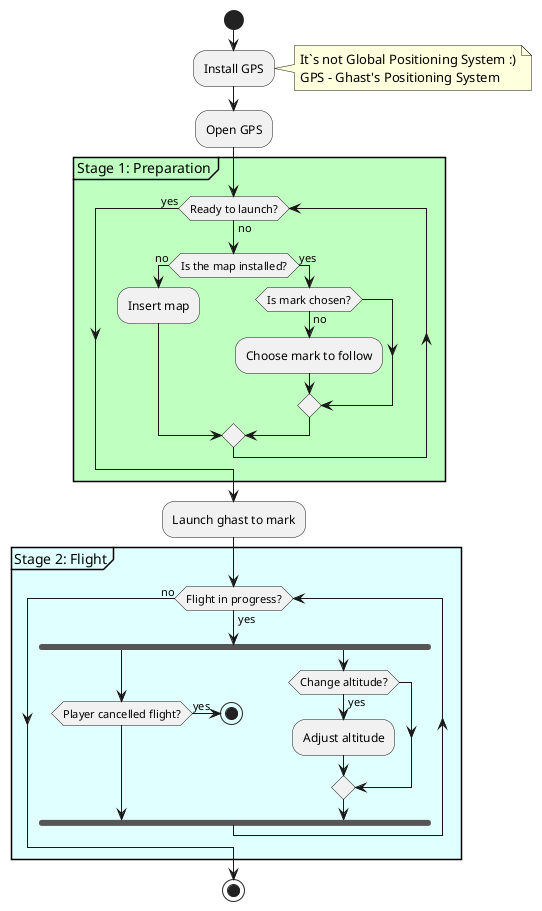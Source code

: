 @startuml
start

:Install GPS;
  note right
    It`s not Global Positioning System :)
    GPS – Ghast's Positioning System
  end note
  :Open GPS;

partition "Stage 1: Preparation" %lighten(lime, 75) {
  while (Ready to launch?) is (no)
    if (Is the map installed?) is (no) then
      :Insert map;
    else (yes)
      if (Is mark chosen?) is (no) then
        :Choose mark to follow;
      endif
    endif
  endwhile (yes)
}

:Launch ghast to mark;

partition "Stage 2: Flight" #lightcyan {

  while (Flight in progress?) is (yes)
    fork
      if (Player cancelled flight?) then (yes)
        stop
      endif
    fork again
      if (Change altitude?) then (yes)
        :Adjust altitude;
      endif
    end fork
  endwhile (no)
}

stop
@enduml

